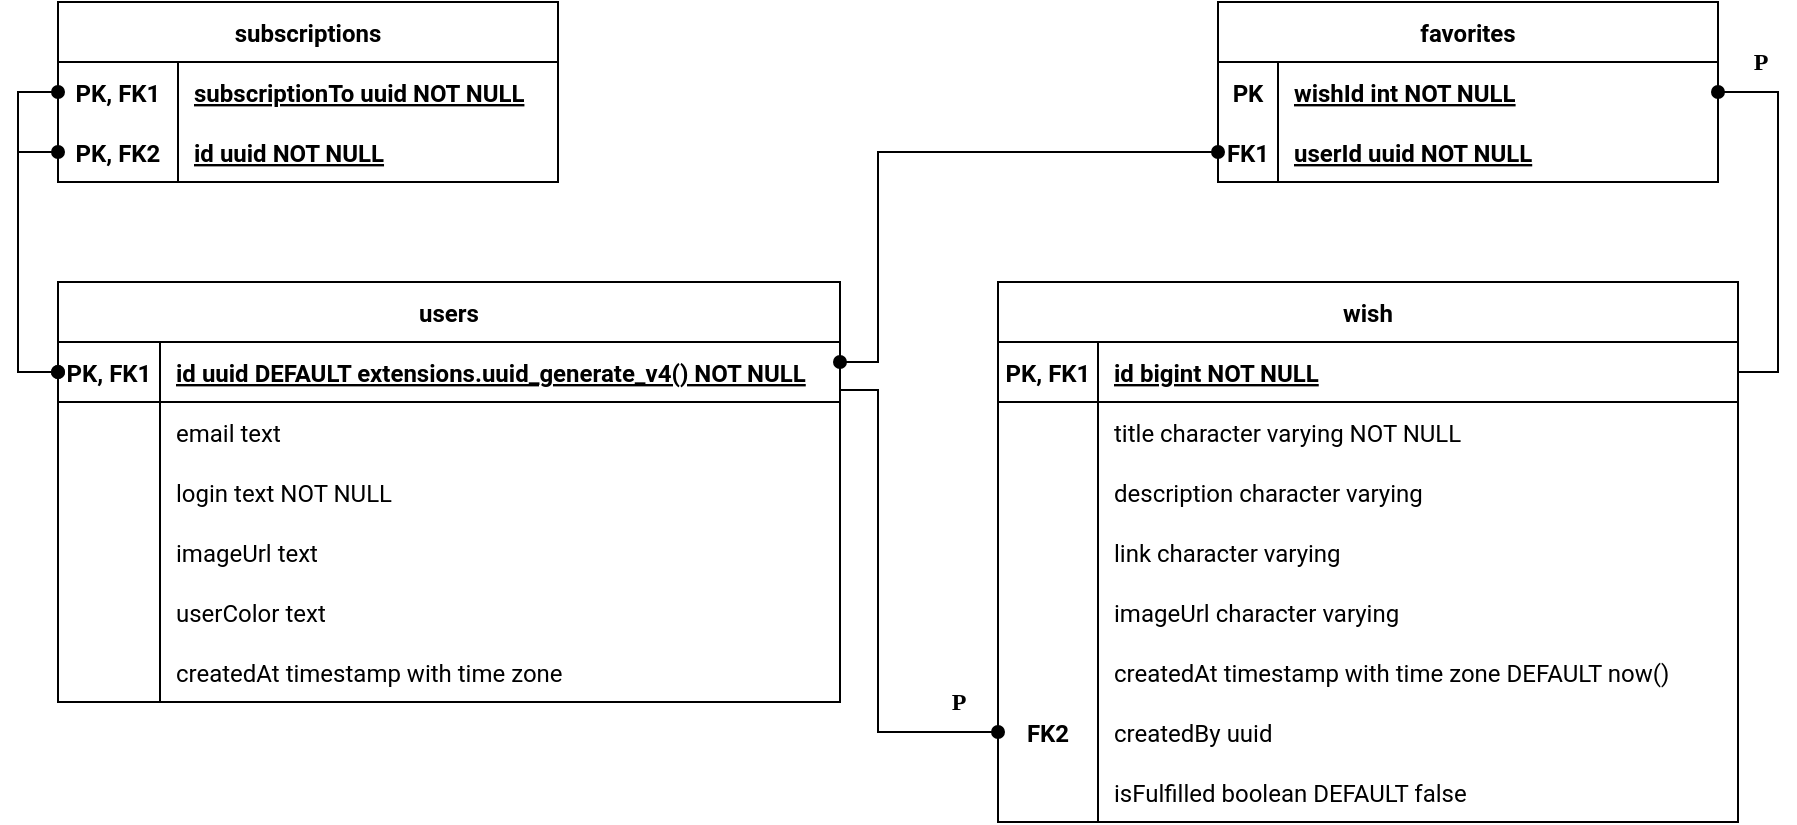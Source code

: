 <mxfile version="19.0.3" type="device"><diagram id="R2lEEEUBdFMjLlhIrx00" name="idef1x"><mxGraphModel dx="1844" dy="801" grid="1" gridSize="10" guides="1" tooltips="1" connect="1" arrows="1" fold="1" page="1" pageScale="1" pageWidth="850" pageHeight="1100" math="0" shadow="0" extFonts="Permanent Marker^https://fonts.googleapis.com/css?family=Permanent+Marker"><root><mxCell id="0"/><mxCell id="1" parent="0"/><mxCell id="C-vyLk0tnHw3VtMMgP7b-2" value="subscriptions" style="shape=table;startSize=30;container=1;collapsible=1;childLayout=tableLayout;fixedRows=1;rowLines=0;fontStyle=1;align=center;resizeLast=1;fontFamily=Roboto;fontSource=https%3A%2F%2Ffonts.googleapis.com%2Fcss%3Ffamily%3DRoboto;" parent="1" vertex="1"><mxGeometry x="-490" y="250" width="250" height="90" as="geometry"/></mxCell><mxCell id="C-vyLk0tnHw3VtMMgP7b-6" value="" style="shape=partialRectangle;collapsible=0;dropTarget=0;pointerEvents=0;fillColor=none;points=[[0,0.5],[1,0.5]];portConstraint=eastwest;top=0;left=0;right=0;bottom=0;fontFamily=Roboto;fontSource=https%3A%2F%2Ffonts.googleapis.com%2Fcss%3Ffamily%3DRoboto;" parent="C-vyLk0tnHw3VtMMgP7b-2" vertex="1"><mxGeometry y="30" width="250" height="30" as="geometry"/></mxCell><mxCell id="C-vyLk0tnHw3VtMMgP7b-7" value="PK, FK1" style="shape=partialRectangle;overflow=hidden;connectable=0;fillColor=none;top=0;left=0;bottom=0;right=0;fontFamily=Roboto;fontSource=https%3A%2F%2Ffonts.googleapis.com%2Fcss%3Ffamily%3DRoboto;fontStyle=1" parent="C-vyLk0tnHw3VtMMgP7b-6" vertex="1"><mxGeometry width="60" height="30" as="geometry"><mxRectangle width="60" height="30" as="alternateBounds"/></mxGeometry></mxCell><mxCell id="C-vyLk0tnHw3VtMMgP7b-8" value="subscriptionTo uuid NOT NULL" style="shape=partialRectangle;overflow=hidden;connectable=0;fillColor=none;top=0;left=0;bottom=0;right=0;align=left;spacingLeft=6;fontFamily=Roboto;fontSource=https%3A%2F%2Ffonts.googleapis.com%2Fcss%3Ffamily%3DRoboto;fontStyle=5;" parent="C-vyLk0tnHw3VtMMgP7b-6" vertex="1"><mxGeometry x="60" width="190" height="30" as="geometry"><mxRectangle width="190" height="30" as="alternateBounds"/></mxGeometry></mxCell><mxCell id="C-vyLk0tnHw3VtMMgP7b-3" value="" style="shape=partialRectangle;collapsible=0;dropTarget=0;pointerEvents=0;fillColor=none;points=[[0,0.5],[1,0.5]];portConstraint=eastwest;top=0;left=0;right=0;bottom=1;fontFamily=Roboto;fontSource=https%3A%2F%2Ffonts.googleapis.com%2Fcss%3Ffamily%3DRoboto;" parent="C-vyLk0tnHw3VtMMgP7b-2" vertex="1"><mxGeometry y="60" width="250" height="30" as="geometry"/></mxCell><mxCell id="C-vyLk0tnHw3VtMMgP7b-4" value="PK, FK2" style="shape=partialRectangle;overflow=hidden;connectable=0;fillColor=none;top=0;left=0;bottom=0;right=0;fontStyle=1;fontFamily=Roboto;fontSource=https%3A%2F%2Ffonts.googleapis.com%2Fcss%3Ffamily%3DRoboto;" parent="C-vyLk0tnHw3VtMMgP7b-3" vertex="1"><mxGeometry width="60" height="30" as="geometry"><mxRectangle width="60" height="30" as="alternateBounds"/></mxGeometry></mxCell><mxCell id="C-vyLk0tnHw3VtMMgP7b-5" value="id uuid NOT NULL" style="shape=partialRectangle;overflow=hidden;connectable=0;fillColor=none;top=0;left=0;bottom=0;right=0;align=left;spacingLeft=6;fontStyle=5;fontFamily=Roboto;fontSource=https%3A%2F%2Ffonts.googleapis.com%2Fcss%3Ffamily%3DRoboto;" parent="C-vyLk0tnHw3VtMMgP7b-3" vertex="1"><mxGeometry x="60" width="190" height="30" as="geometry"><mxRectangle width="190" height="30" as="alternateBounds"/></mxGeometry></mxCell><mxCell id="C-vyLk0tnHw3VtMMgP7b-13" value="users" style="shape=table;startSize=30;container=1;collapsible=1;childLayout=tableLayout;fixedRows=1;rowLines=0;fontStyle=1;align=center;resizeLast=1;fontFamily=Roboto;fontSource=https%3A%2F%2Ffonts.googleapis.com%2Fcss%3Ffamily%3DRoboto;" parent="1" vertex="1"><mxGeometry x="-490" y="390" width="391" height="210" as="geometry"/></mxCell><mxCell id="C-vyLk0tnHw3VtMMgP7b-14" value="" style="shape=partialRectangle;collapsible=0;dropTarget=0;pointerEvents=0;fillColor=none;points=[[0,0.5],[1,0.5]];portConstraint=eastwest;top=0;left=0;right=0;bottom=1;fontFamily=Roboto;fontSource=https%3A%2F%2Ffonts.googleapis.com%2Fcss%3Ffamily%3DRoboto;" parent="C-vyLk0tnHw3VtMMgP7b-13" vertex="1"><mxGeometry y="30" width="391" height="30" as="geometry"/></mxCell><mxCell id="C-vyLk0tnHw3VtMMgP7b-15" value="PK, FK1" style="shape=partialRectangle;overflow=hidden;connectable=0;fillColor=none;top=0;left=0;bottom=0;right=0;fontStyle=1;fontFamily=Roboto;fontSource=https%3A%2F%2Ffonts.googleapis.com%2Fcss%3Ffamily%3DRoboto;" parent="C-vyLk0tnHw3VtMMgP7b-14" vertex="1"><mxGeometry width="51" height="30" as="geometry"><mxRectangle width="51" height="30" as="alternateBounds"/></mxGeometry></mxCell><mxCell id="C-vyLk0tnHw3VtMMgP7b-16" value="id uuid DEFAULT extensions.uuid_generate_v4() NOT NULL " style="shape=partialRectangle;overflow=hidden;connectable=0;fillColor=none;top=0;left=0;bottom=0;right=0;align=left;spacingLeft=6;fontStyle=5;fontFamily=Roboto;fontSource=https%3A%2F%2Ffonts.googleapis.com%2Fcss%3Ffamily%3DRoboto;" parent="C-vyLk0tnHw3VtMMgP7b-14" vertex="1"><mxGeometry x="51" width="340" height="30" as="geometry"><mxRectangle width="340" height="30" as="alternateBounds"/></mxGeometry></mxCell><mxCell id="C-vyLk0tnHw3VtMMgP7b-17" value="" style="shape=partialRectangle;collapsible=0;dropTarget=0;pointerEvents=0;fillColor=none;points=[[0,0.5],[1,0.5]];portConstraint=eastwest;top=0;left=0;right=0;bottom=0;fontFamily=Roboto;fontSource=https%3A%2F%2Ffonts.googleapis.com%2Fcss%3Ffamily%3DRoboto;" parent="C-vyLk0tnHw3VtMMgP7b-13" vertex="1"><mxGeometry y="60" width="391" height="30" as="geometry"/></mxCell><mxCell id="C-vyLk0tnHw3VtMMgP7b-18" value="" style="shape=partialRectangle;overflow=hidden;connectable=0;fillColor=none;top=0;left=0;bottom=0;right=0;fontFamily=Roboto;fontSource=https%3A%2F%2Ffonts.googleapis.com%2Fcss%3Ffamily%3DRoboto;" parent="C-vyLk0tnHw3VtMMgP7b-17" vertex="1"><mxGeometry width="51" height="30" as="geometry"><mxRectangle width="51" height="30" as="alternateBounds"/></mxGeometry></mxCell><mxCell id="C-vyLk0tnHw3VtMMgP7b-19" value="email text" style="shape=partialRectangle;overflow=hidden;connectable=0;fillColor=none;top=0;left=0;bottom=0;right=0;align=left;spacingLeft=6;fontFamily=Roboto;fontSource=https%3A%2F%2Ffonts.googleapis.com%2Fcss%3Ffamily%3DRoboto;" parent="C-vyLk0tnHw3VtMMgP7b-17" vertex="1"><mxGeometry x="51" width="340" height="30" as="geometry"><mxRectangle width="340" height="30" as="alternateBounds"/></mxGeometry></mxCell><mxCell id="C-vyLk0tnHw3VtMMgP7b-20" value="" style="shape=partialRectangle;collapsible=0;dropTarget=0;pointerEvents=0;fillColor=none;points=[[0,0.5],[1,0.5]];portConstraint=eastwest;top=0;left=0;right=0;bottom=0;fontFamily=Roboto;fontSource=https%3A%2F%2Ffonts.googleapis.com%2Fcss%3Ffamily%3DRoboto;" parent="C-vyLk0tnHw3VtMMgP7b-13" vertex="1"><mxGeometry y="90" width="391" height="30" as="geometry"/></mxCell><mxCell id="C-vyLk0tnHw3VtMMgP7b-21" value="" style="shape=partialRectangle;overflow=hidden;connectable=0;fillColor=none;top=0;left=0;bottom=0;right=0;fontFamily=Roboto;fontSource=https%3A%2F%2Ffonts.googleapis.com%2Fcss%3Ffamily%3DRoboto;" parent="C-vyLk0tnHw3VtMMgP7b-20" vertex="1"><mxGeometry width="51" height="30" as="geometry"><mxRectangle width="51" height="30" as="alternateBounds"/></mxGeometry></mxCell><mxCell id="C-vyLk0tnHw3VtMMgP7b-22" value="login text NOT NULL" style="shape=partialRectangle;overflow=hidden;connectable=0;fillColor=none;top=0;left=0;bottom=0;right=0;align=left;spacingLeft=6;fontFamily=Roboto;fontSource=https%3A%2F%2Ffonts.googleapis.com%2Fcss%3Ffamily%3DRoboto;" parent="C-vyLk0tnHw3VtMMgP7b-20" vertex="1"><mxGeometry x="51" width="340" height="30" as="geometry"><mxRectangle width="340" height="30" as="alternateBounds"/></mxGeometry></mxCell><mxCell id="piGhQtFfQw-o8Yg3D9Jr-21" style="shape=partialRectangle;collapsible=0;dropTarget=0;pointerEvents=0;fillColor=none;points=[[0,0.5],[1,0.5]];portConstraint=eastwest;top=0;left=0;right=0;bottom=0;fontFamily=Roboto;fontSource=https%3A%2F%2Ffonts.googleapis.com%2Fcss%3Ffamily%3DRoboto;" vertex="1" parent="C-vyLk0tnHw3VtMMgP7b-13"><mxGeometry y="120" width="391" height="30" as="geometry"/></mxCell><mxCell id="piGhQtFfQw-o8Yg3D9Jr-22" style="shape=partialRectangle;overflow=hidden;connectable=0;fillColor=none;top=0;left=0;bottom=0;right=0;fontFamily=Roboto;fontSource=https%3A%2F%2Ffonts.googleapis.com%2Fcss%3Ffamily%3DRoboto;" vertex="1" parent="piGhQtFfQw-o8Yg3D9Jr-21"><mxGeometry width="51" height="30" as="geometry"><mxRectangle width="51" height="30" as="alternateBounds"/></mxGeometry></mxCell><mxCell id="piGhQtFfQw-o8Yg3D9Jr-23" value="imageUrl text" style="shape=partialRectangle;overflow=hidden;connectable=0;fillColor=none;top=0;left=0;bottom=0;right=0;align=left;spacingLeft=6;fontFamily=Roboto;fontSource=https%3A%2F%2Ffonts.googleapis.com%2Fcss%3Ffamily%3DRoboto;" vertex="1" parent="piGhQtFfQw-o8Yg3D9Jr-21"><mxGeometry x="51" width="340" height="30" as="geometry"><mxRectangle width="340" height="30" as="alternateBounds"/></mxGeometry></mxCell><mxCell id="piGhQtFfQw-o8Yg3D9Jr-24" style="shape=partialRectangle;collapsible=0;dropTarget=0;pointerEvents=0;fillColor=none;points=[[0,0.5],[1,0.5]];portConstraint=eastwest;top=0;left=0;right=0;bottom=0;fontFamily=Roboto;fontSource=https%3A%2F%2Ffonts.googleapis.com%2Fcss%3Ffamily%3DRoboto;" vertex="1" parent="C-vyLk0tnHw3VtMMgP7b-13"><mxGeometry y="150" width="391" height="30" as="geometry"/></mxCell><mxCell id="piGhQtFfQw-o8Yg3D9Jr-25" style="shape=partialRectangle;overflow=hidden;connectable=0;fillColor=none;top=0;left=0;bottom=0;right=0;fontFamily=Roboto;fontSource=https%3A%2F%2Ffonts.googleapis.com%2Fcss%3Ffamily%3DRoboto;" vertex="1" parent="piGhQtFfQw-o8Yg3D9Jr-24"><mxGeometry width="51" height="30" as="geometry"><mxRectangle width="51" height="30" as="alternateBounds"/></mxGeometry></mxCell><mxCell id="piGhQtFfQw-o8Yg3D9Jr-26" value="userColor text" style="shape=partialRectangle;overflow=hidden;connectable=0;fillColor=none;top=0;left=0;bottom=0;right=0;align=left;spacingLeft=6;fontFamily=Roboto;fontSource=https%3A%2F%2Ffonts.googleapis.com%2Fcss%3Ffamily%3DRoboto;" vertex="1" parent="piGhQtFfQw-o8Yg3D9Jr-24"><mxGeometry x="51" width="340" height="30" as="geometry"><mxRectangle width="340" height="30" as="alternateBounds"/></mxGeometry></mxCell><mxCell id="piGhQtFfQw-o8Yg3D9Jr-27" style="shape=partialRectangle;collapsible=0;dropTarget=0;pointerEvents=0;fillColor=none;points=[[0,0.5],[1,0.5]];portConstraint=eastwest;top=0;left=0;right=0;bottom=0;fontFamily=Roboto;fontSource=https%3A%2F%2Ffonts.googleapis.com%2Fcss%3Ffamily%3DRoboto;" vertex="1" parent="C-vyLk0tnHw3VtMMgP7b-13"><mxGeometry y="180" width="391" height="30" as="geometry"/></mxCell><mxCell id="piGhQtFfQw-o8Yg3D9Jr-28" style="shape=partialRectangle;overflow=hidden;connectable=0;fillColor=none;top=0;left=0;bottom=0;right=0;fontFamily=Roboto;fontSource=https%3A%2F%2Ffonts.googleapis.com%2Fcss%3Ffamily%3DRoboto;" vertex="1" parent="piGhQtFfQw-o8Yg3D9Jr-27"><mxGeometry width="51" height="30" as="geometry"><mxRectangle width="51" height="30" as="alternateBounds"/></mxGeometry></mxCell><mxCell id="piGhQtFfQw-o8Yg3D9Jr-29" value="createdAt timestamp with time zone" style="shape=partialRectangle;overflow=hidden;connectable=0;fillColor=none;top=0;left=0;bottom=0;right=0;align=left;spacingLeft=6;fontFamily=Roboto;fontSource=https%3A%2F%2Ffonts.googleapis.com%2Fcss%3Ffamily%3DRoboto;" vertex="1" parent="piGhQtFfQw-o8Yg3D9Jr-27"><mxGeometry x="51" width="340" height="30" as="geometry"><mxRectangle width="340" height="30" as="alternateBounds"/></mxGeometry></mxCell><mxCell id="C-vyLk0tnHw3VtMMgP7b-23" value="favorites" style="shape=table;startSize=30;container=1;collapsible=1;childLayout=tableLayout;fixedRows=1;rowLines=0;fontStyle=1;align=center;resizeLast=1;fontFamily=Roboto;fontSource=https%3A%2F%2Ffonts.googleapis.com%2Fcss%3Ffamily%3DRoboto;" parent="1" vertex="1"><mxGeometry x="90" y="250" width="250" height="90" as="geometry"/></mxCell><mxCell id="C-vyLk0tnHw3VtMMgP7b-27" value="" style="shape=partialRectangle;collapsible=0;dropTarget=0;pointerEvents=0;fillColor=none;points=[[0,0.5],[1,0.5]];portConstraint=eastwest;top=0;left=0;right=0;bottom=0;fontFamily=Roboto;fontSource=https%3A%2F%2Ffonts.googleapis.com%2Fcss%3Ffamily%3DRoboto;" parent="C-vyLk0tnHw3VtMMgP7b-23" vertex="1"><mxGeometry y="30" width="250" height="30" as="geometry"/></mxCell><mxCell id="C-vyLk0tnHw3VtMMgP7b-28" value="PK" style="shape=partialRectangle;overflow=hidden;connectable=0;fillColor=none;top=0;left=0;bottom=0;right=0;fontFamily=Roboto;fontSource=https%3A%2F%2Ffonts.googleapis.com%2Fcss%3Ffamily%3DRoboto;fontStyle=1" parent="C-vyLk0tnHw3VtMMgP7b-27" vertex="1"><mxGeometry width="30" height="30" as="geometry"><mxRectangle width="30" height="30" as="alternateBounds"/></mxGeometry></mxCell><mxCell id="C-vyLk0tnHw3VtMMgP7b-29" value="wishId int NOT NULL" style="shape=partialRectangle;overflow=hidden;connectable=0;fillColor=none;top=0;left=0;bottom=0;right=0;align=left;spacingLeft=6;fontFamily=Roboto;fontSource=https%3A%2F%2Ffonts.googleapis.com%2Fcss%3Ffamily%3DRoboto;fontStyle=5;" parent="C-vyLk0tnHw3VtMMgP7b-27" vertex="1"><mxGeometry x="30" width="220" height="30" as="geometry"><mxRectangle width="220" height="30" as="alternateBounds"/></mxGeometry></mxCell><mxCell id="C-vyLk0tnHw3VtMMgP7b-24" value="" style="shape=partialRectangle;collapsible=0;dropTarget=0;pointerEvents=0;fillColor=none;points=[[0,0.5],[1,0.5]];portConstraint=eastwest;top=0;left=0;right=0;bottom=1;fontFamily=Roboto;fontSource=https%3A%2F%2Ffonts.googleapis.com%2Fcss%3Ffamily%3DRoboto;" parent="C-vyLk0tnHw3VtMMgP7b-23" vertex="1"><mxGeometry y="60" width="250" height="30" as="geometry"/></mxCell><mxCell id="C-vyLk0tnHw3VtMMgP7b-25" value="FK1" style="shape=partialRectangle;overflow=hidden;connectable=0;fillColor=none;top=0;left=0;bottom=0;right=0;fontStyle=1;fontFamily=Roboto;fontSource=https%3A%2F%2Ffonts.googleapis.com%2Fcss%3Ffamily%3DRoboto;" parent="C-vyLk0tnHw3VtMMgP7b-24" vertex="1"><mxGeometry width="30" height="30" as="geometry"><mxRectangle width="30" height="30" as="alternateBounds"/></mxGeometry></mxCell><mxCell id="C-vyLk0tnHw3VtMMgP7b-26" value="userId uuid NOT NULL " style="shape=partialRectangle;overflow=hidden;connectable=0;fillColor=none;top=0;left=0;bottom=0;right=0;align=left;spacingLeft=6;fontStyle=5;fontFamily=Roboto;fontSource=https%3A%2F%2Ffonts.googleapis.com%2Fcss%3Ffamily%3DRoboto;" parent="C-vyLk0tnHw3VtMMgP7b-24" vertex="1"><mxGeometry x="30" width="220" height="30" as="geometry"><mxRectangle width="220" height="30" as="alternateBounds"/></mxGeometry></mxCell><mxCell id="piGhQtFfQw-o8Yg3D9Jr-8" value="wish" style="shape=table;startSize=30;container=1;collapsible=1;childLayout=tableLayout;fixedRows=1;rowLines=0;fontStyle=1;align=center;resizeLast=1;fontFamily=Roboto;fontSource=https%3A%2F%2Ffonts.googleapis.com%2Fcss%3Ffamily%3DRoboto;" vertex="1" parent="1"><mxGeometry x="-20" y="390" width="370" height="270" as="geometry"/></mxCell><mxCell id="piGhQtFfQw-o8Yg3D9Jr-9" value="" style="shape=partialRectangle;collapsible=0;dropTarget=0;pointerEvents=0;fillColor=none;points=[[0,0.5],[1,0.5]];portConstraint=eastwest;top=0;left=0;right=0;bottom=1;fontFamily=Roboto;fontSource=https%3A%2F%2Ffonts.googleapis.com%2Fcss%3Ffamily%3DRoboto;" vertex="1" parent="piGhQtFfQw-o8Yg3D9Jr-8"><mxGeometry y="30" width="370" height="30" as="geometry"/></mxCell><mxCell id="piGhQtFfQw-o8Yg3D9Jr-10" value="PK, FK1" style="shape=partialRectangle;overflow=hidden;connectable=0;fillColor=none;top=0;left=0;bottom=0;right=0;fontStyle=1;fontFamily=Roboto;fontSource=https%3A%2F%2Ffonts.googleapis.com%2Fcss%3Ffamily%3DRoboto;" vertex="1" parent="piGhQtFfQw-o8Yg3D9Jr-9"><mxGeometry width="50" height="30" as="geometry"><mxRectangle width="50" height="30" as="alternateBounds"/></mxGeometry></mxCell><mxCell id="piGhQtFfQw-o8Yg3D9Jr-11" value="id bigint NOT NULL " style="shape=partialRectangle;overflow=hidden;connectable=0;fillColor=none;top=0;left=0;bottom=0;right=0;align=left;spacingLeft=6;fontStyle=5;fontFamily=Roboto;fontSource=https%3A%2F%2Ffonts.googleapis.com%2Fcss%3Ffamily%3DRoboto;" vertex="1" parent="piGhQtFfQw-o8Yg3D9Jr-9"><mxGeometry x="50" width="320" height="30" as="geometry"><mxRectangle width="320" height="30" as="alternateBounds"/></mxGeometry></mxCell><mxCell id="piGhQtFfQw-o8Yg3D9Jr-12" value="" style="shape=partialRectangle;collapsible=0;dropTarget=0;pointerEvents=0;fillColor=none;points=[[0,0.5],[1,0.5]];portConstraint=eastwest;top=0;left=0;right=0;bottom=0;fontFamily=Roboto;fontSource=https%3A%2F%2Ffonts.googleapis.com%2Fcss%3Ffamily%3DRoboto;" vertex="1" parent="piGhQtFfQw-o8Yg3D9Jr-8"><mxGeometry y="60" width="370" height="30" as="geometry"/></mxCell><mxCell id="piGhQtFfQw-o8Yg3D9Jr-13" value="" style="shape=partialRectangle;overflow=hidden;connectable=0;fillColor=none;top=0;left=0;bottom=0;right=0;fontFamily=Roboto;fontSource=https%3A%2F%2Ffonts.googleapis.com%2Fcss%3Ffamily%3DRoboto;" vertex="1" parent="piGhQtFfQw-o8Yg3D9Jr-12"><mxGeometry width="50" height="30" as="geometry"><mxRectangle width="50" height="30" as="alternateBounds"/></mxGeometry></mxCell><mxCell id="piGhQtFfQw-o8Yg3D9Jr-14" value="title character varying NOT NULL" style="shape=partialRectangle;overflow=hidden;connectable=0;fillColor=none;top=0;left=0;bottom=0;right=0;align=left;spacingLeft=6;fontFamily=Roboto;fontSource=https%3A%2F%2Ffonts.googleapis.com%2Fcss%3Ffamily%3DRoboto;" vertex="1" parent="piGhQtFfQw-o8Yg3D9Jr-12"><mxGeometry x="50" width="320" height="30" as="geometry"><mxRectangle width="320" height="30" as="alternateBounds"/></mxGeometry></mxCell><mxCell id="piGhQtFfQw-o8Yg3D9Jr-15" value="" style="shape=partialRectangle;collapsible=0;dropTarget=0;pointerEvents=0;fillColor=none;points=[[0,0.5],[1,0.5]];portConstraint=eastwest;top=0;left=0;right=0;bottom=0;fontFamily=Roboto;fontSource=https%3A%2F%2Ffonts.googleapis.com%2Fcss%3Ffamily%3DRoboto;" vertex="1" parent="piGhQtFfQw-o8Yg3D9Jr-8"><mxGeometry y="90" width="370" height="30" as="geometry"/></mxCell><mxCell id="piGhQtFfQw-o8Yg3D9Jr-16" value="" style="shape=partialRectangle;overflow=hidden;connectable=0;fillColor=none;top=0;left=0;bottom=0;right=0;fontFamily=Roboto;fontSource=https%3A%2F%2Ffonts.googleapis.com%2Fcss%3Ffamily%3DRoboto;" vertex="1" parent="piGhQtFfQw-o8Yg3D9Jr-15"><mxGeometry width="50" height="30" as="geometry"><mxRectangle width="50" height="30" as="alternateBounds"/></mxGeometry></mxCell><mxCell id="piGhQtFfQw-o8Yg3D9Jr-17" value="description character varying" style="shape=partialRectangle;overflow=hidden;connectable=0;fillColor=none;top=0;left=0;bottom=0;right=0;align=left;spacingLeft=6;fontFamily=Roboto;fontSource=https%3A%2F%2Ffonts.googleapis.com%2Fcss%3Ffamily%3DRoboto;" vertex="1" parent="piGhQtFfQw-o8Yg3D9Jr-15"><mxGeometry x="50" width="320" height="30" as="geometry"><mxRectangle width="320" height="30" as="alternateBounds"/></mxGeometry></mxCell><mxCell id="piGhQtFfQw-o8Yg3D9Jr-30" style="shape=partialRectangle;collapsible=0;dropTarget=0;pointerEvents=0;fillColor=none;points=[[0,0.5],[1,0.5]];portConstraint=eastwest;top=0;left=0;right=0;bottom=0;fontFamily=Roboto;fontSource=https%3A%2F%2Ffonts.googleapis.com%2Fcss%3Ffamily%3DRoboto;" vertex="1" parent="piGhQtFfQw-o8Yg3D9Jr-8"><mxGeometry y="120" width="370" height="30" as="geometry"/></mxCell><mxCell id="piGhQtFfQw-o8Yg3D9Jr-31" style="shape=partialRectangle;overflow=hidden;connectable=0;fillColor=none;top=0;left=0;bottom=0;right=0;fontFamily=Roboto;fontSource=https%3A%2F%2Ffonts.googleapis.com%2Fcss%3Ffamily%3DRoboto;" vertex="1" parent="piGhQtFfQw-o8Yg3D9Jr-30"><mxGeometry width="50" height="30" as="geometry"><mxRectangle width="50" height="30" as="alternateBounds"/></mxGeometry></mxCell><mxCell id="piGhQtFfQw-o8Yg3D9Jr-32" value="link character varying" style="shape=partialRectangle;overflow=hidden;connectable=0;fillColor=none;top=0;left=0;bottom=0;right=0;align=left;spacingLeft=6;fontFamily=Roboto;fontSource=https%3A%2F%2Ffonts.googleapis.com%2Fcss%3Ffamily%3DRoboto;" vertex="1" parent="piGhQtFfQw-o8Yg3D9Jr-30"><mxGeometry x="50" width="320" height="30" as="geometry"><mxRectangle width="320" height="30" as="alternateBounds"/></mxGeometry></mxCell><mxCell id="piGhQtFfQw-o8Yg3D9Jr-33" style="shape=partialRectangle;collapsible=0;dropTarget=0;pointerEvents=0;fillColor=none;points=[[0,0.5],[1,0.5]];portConstraint=eastwest;top=0;left=0;right=0;bottom=0;fontFamily=Roboto;fontSource=https%3A%2F%2Ffonts.googleapis.com%2Fcss%3Ffamily%3DRoboto;" vertex="1" parent="piGhQtFfQw-o8Yg3D9Jr-8"><mxGeometry y="150" width="370" height="30" as="geometry"/></mxCell><mxCell id="piGhQtFfQw-o8Yg3D9Jr-34" style="shape=partialRectangle;overflow=hidden;connectable=0;fillColor=none;top=0;left=0;bottom=0;right=0;fontFamily=Roboto;fontSource=https%3A%2F%2Ffonts.googleapis.com%2Fcss%3Ffamily%3DRoboto;" vertex="1" parent="piGhQtFfQw-o8Yg3D9Jr-33"><mxGeometry width="50" height="30" as="geometry"><mxRectangle width="50" height="30" as="alternateBounds"/></mxGeometry></mxCell><mxCell id="piGhQtFfQw-o8Yg3D9Jr-35" value="imageUrl character varying" style="shape=partialRectangle;overflow=hidden;connectable=0;fillColor=none;top=0;left=0;bottom=0;right=0;align=left;spacingLeft=6;fontFamily=Roboto;fontSource=https%3A%2F%2Ffonts.googleapis.com%2Fcss%3Ffamily%3DRoboto;" vertex="1" parent="piGhQtFfQw-o8Yg3D9Jr-33"><mxGeometry x="50" width="320" height="30" as="geometry"><mxRectangle width="320" height="30" as="alternateBounds"/></mxGeometry></mxCell><mxCell id="piGhQtFfQw-o8Yg3D9Jr-36" style="shape=partialRectangle;collapsible=0;dropTarget=0;pointerEvents=0;fillColor=none;points=[[0,0.5],[1,0.5]];portConstraint=eastwest;top=0;left=0;right=0;bottom=0;fontFamily=Roboto;fontSource=https%3A%2F%2Ffonts.googleapis.com%2Fcss%3Ffamily%3DRoboto;" vertex="1" parent="piGhQtFfQw-o8Yg3D9Jr-8"><mxGeometry y="180" width="370" height="30" as="geometry"/></mxCell><mxCell id="piGhQtFfQw-o8Yg3D9Jr-37" style="shape=partialRectangle;overflow=hidden;connectable=0;fillColor=none;top=0;left=0;bottom=0;right=0;fontFamily=Roboto;fontSource=https%3A%2F%2Ffonts.googleapis.com%2Fcss%3Ffamily%3DRoboto;" vertex="1" parent="piGhQtFfQw-o8Yg3D9Jr-36"><mxGeometry width="50" height="30" as="geometry"><mxRectangle width="50" height="30" as="alternateBounds"/></mxGeometry></mxCell><mxCell id="piGhQtFfQw-o8Yg3D9Jr-38" value="createdAt timestamp with time zone DEFAULT now()" style="shape=partialRectangle;overflow=hidden;connectable=0;fillColor=none;top=0;left=0;bottom=0;right=0;align=left;spacingLeft=6;fontFamily=Roboto;fontSource=https%3A%2F%2Ffonts.googleapis.com%2Fcss%3Ffamily%3DRoboto;" vertex="1" parent="piGhQtFfQw-o8Yg3D9Jr-36"><mxGeometry x="50" width="320" height="30" as="geometry"><mxRectangle width="320" height="30" as="alternateBounds"/></mxGeometry></mxCell><mxCell id="piGhQtFfQw-o8Yg3D9Jr-39" style="shape=partialRectangle;collapsible=0;dropTarget=0;pointerEvents=0;fillColor=none;points=[[0,0.5],[1,0.5]];portConstraint=eastwest;top=0;left=0;right=0;bottom=0;fontFamily=Roboto;fontSource=https%3A%2F%2Ffonts.googleapis.com%2Fcss%3Ffamily%3DRoboto;" vertex="1" parent="piGhQtFfQw-o8Yg3D9Jr-8"><mxGeometry y="210" width="370" height="30" as="geometry"/></mxCell><mxCell id="piGhQtFfQw-o8Yg3D9Jr-40" value="FK2" style="shape=partialRectangle;overflow=hidden;connectable=0;fillColor=none;top=0;left=0;bottom=0;right=0;fontFamily=Roboto;fontSource=https%3A%2F%2Ffonts.googleapis.com%2Fcss%3Ffamily%3DRoboto;fontStyle=1" vertex="1" parent="piGhQtFfQw-o8Yg3D9Jr-39"><mxGeometry width="50" height="30" as="geometry"><mxRectangle width="50" height="30" as="alternateBounds"/></mxGeometry></mxCell><mxCell id="piGhQtFfQw-o8Yg3D9Jr-41" value="createdBy uuid" style="shape=partialRectangle;overflow=hidden;connectable=0;fillColor=none;top=0;left=0;bottom=0;right=0;align=left;spacingLeft=6;fontFamily=Roboto;fontSource=https%3A%2F%2Ffonts.googleapis.com%2Fcss%3Ffamily%3DRoboto;" vertex="1" parent="piGhQtFfQw-o8Yg3D9Jr-39"><mxGeometry x="50" width="320" height="30" as="geometry"><mxRectangle width="320" height="30" as="alternateBounds"/></mxGeometry></mxCell><mxCell id="piGhQtFfQw-o8Yg3D9Jr-42" style="shape=partialRectangle;collapsible=0;dropTarget=0;pointerEvents=0;fillColor=none;points=[[0,0.5],[1,0.5]];portConstraint=eastwest;top=0;left=0;right=0;bottom=0;fontFamily=Roboto;fontSource=https%3A%2F%2Ffonts.googleapis.com%2Fcss%3Ffamily%3DRoboto;" vertex="1" parent="piGhQtFfQw-o8Yg3D9Jr-8"><mxGeometry y="240" width="370" height="30" as="geometry"/></mxCell><mxCell id="piGhQtFfQw-o8Yg3D9Jr-43" style="shape=partialRectangle;overflow=hidden;connectable=0;fillColor=none;top=0;left=0;bottom=0;right=0;fontFamily=Roboto;fontSource=https%3A%2F%2Ffonts.googleapis.com%2Fcss%3Ffamily%3DRoboto;" vertex="1" parent="piGhQtFfQw-o8Yg3D9Jr-42"><mxGeometry width="50" height="30" as="geometry"><mxRectangle width="50" height="30" as="alternateBounds"/></mxGeometry></mxCell><mxCell id="piGhQtFfQw-o8Yg3D9Jr-44" value="isFulfilled boolean DEFAULT false" style="shape=partialRectangle;overflow=hidden;connectable=0;fillColor=none;top=0;left=0;bottom=0;right=0;align=left;spacingLeft=6;fontFamily=Roboto;fontSource=https%3A%2F%2Ffonts.googleapis.com%2Fcss%3Ffamily%3DRoboto;" vertex="1" parent="piGhQtFfQw-o8Yg3D9Jr-42"><mxGeometry x="50" width="320" height="30" as="geometry"><mxRectangle width="320" height="30" as="alternateBounds"/></mxGeometry></mxCell><mxCell id="piGhQtFfQw-o8Yg3D9Jr-46" style="edgeStyle=orthogonalEdgeStyle;rounded=0;orthogonalLoop=1;jettySize=auto;html=1;exitX=0;exitY=0.5;exitDx=0;exitDy=0;entryX=0;entryY=0.5;entryDx=0;entryDy=0;fontFamily=Verdana;fontSize=12;fontColor=default;endArrow=oval;endFill=1;startSize=6;startArrow=oval;startFill=1;" edge="1" parent="1" source="C-vyLk0tnHw3VtMMgP7b-14" target="C-vyLk0tnHw3VtMMgP7b-6"><mxGeometry relative="1" as="geometry"/></mxCell><mxCell id="piGhQtFfQw-o8Yg3D9Jr-47" style="edgeStyle=orthogonalEdgeStyle;rounded=0;orthogonalLoop=1;jettySize=auto;html=1;exitX=0;exitY=0.5;exitDx=0;exitDy=0;entryX=0;entryY=0.5;entryDx=0;entryDy=0;fontFamily=Verdana;fontSize=12;fontColor=default;startArrow=oval;startFill=1;endArrow=oval;endFill=1;startSize=6;" edge="1" parent="1" source="C-vyLk0tnHw3VtMMgP7b-3" target="C-vyLk0tnHw3VtMMgP7b-14"><mxGeometry relative="1" as="geometry"/></mxCell><mxCell id="piGhQtFfQw-o8Yg3D9Jr-48" style="edgeStyle=orthogonalEdgeStyle;rounded=0;orthogonalLoop=1;jettySize=auto;html=1;exitX=1;exitY=0.5;exitDx=0;exitDy=0;entryX=0;entryY=0.5;entryDx=0;entryDy=0;fontFamily=Verdana;fontSize=12;fontColor=default;startArrow=none;startFill=0;endArrow=oval;endFill=1;startSize=6;" edge="1" parent="1" target="piGhQtFfQw-o8Yg3D9Jr-39"><mxGeometry relative="1" as="geometry"><mxPoint x="-99" y="444" as="sourcePoint"/><mxPoint x="-20" y="444" as="targetPoint"/><Array as="points"><mxPoint x="-80" y="444"/><mxPoint x="-80" y="615"/></Array></mxGeometry></mxCell><mxCell id="piGhQtFfQw-o8Yg3D9Jr-49" value="P" style="edgeLabel;html=1;align=center;verticalAlign=middle;resizable=0;points=[];fontSize=12;fontFamily=Verdana;fontColor=default;fontStyle=1" vertex="1" connectable="0" parent="piGhQtFfQw-o8Yg3D9Jr-48"><mxGeometry x="0.767" y="-1" relative="1" as="geometry"><mxPoint x="9" y="-16" as="offset"/></mxGeometry></mxCell><mxCell id="piGhQtFfQw-o8Yg3D9Jr-50" style="edgeStyle=orthogonalEdgeStyle;rounded=0;orthogonalLoop=1;jettySize=auto;html=1;exitX=1;exitY=0.5;exitDx=0;exitDy=0;entryX=1;entryY=0.5;entryDx=0;entryDy=0;fontFamily=Verdana;fontSize=12;fontColor=default;startArrow=none;startFill=0;endArrow=oval;endFill=1;startSize=6;" edge="1" parent="1" source="piGhQtFfQw-o8Yg3D9Jr-9" target="C-vyLk0tnHw3VtMMgP7b-27"><mxGeometry relative="1" as="geometry"/></mxCell><mxCell id="piGhQtFfQw-o8Yg3D9Jr-53" value="P" style="edgeLabel;html=1;align=center;verticalAlign=middle;resizable=0;points=[];fontSize=12;fontFamily=Verdana;fontColor=default;fontStyle=1" vertex="1" connectable="0" parent="piGhQtFfQw-o8Yg3D9Jr-50"><mxGeometry x="0.755" y="-1" relative="1" as="geometry"><mxPoint x="-3" y="-14" as="offset"/></mxGeometry></mxCell><mxCell id="piGhQtFfQw-o8Yg3D9Jr-56" style="edgeStyle=orthogonalEdgeStyle;rounded=0;orthogonalLoop=1;jettySize=auto;html=1;exitX=0;exitY=0.5;exitDx=0;exitDy=0;fontFamily=Verdana;fontSize=12;fontColor=default;startArrow=oval;startFill=1;endArrow=oval;endFill=1;startSize=6;" edge="1" parent="1" source="C-vyLk0tnHw3VtMMgP7b-24"><mxGeometry relative="1" as="geometry"><mxPoint x="-99" y="430" as="targetPoint"/><Array as="points"><mxPoint x="-80" y="325"/><mxPoint x="-80" y="430"/><mxPoint x="-99" y="430"/></Array></mxGeometry></mxCell></root></mxGraphModel></diagram></mxfile>